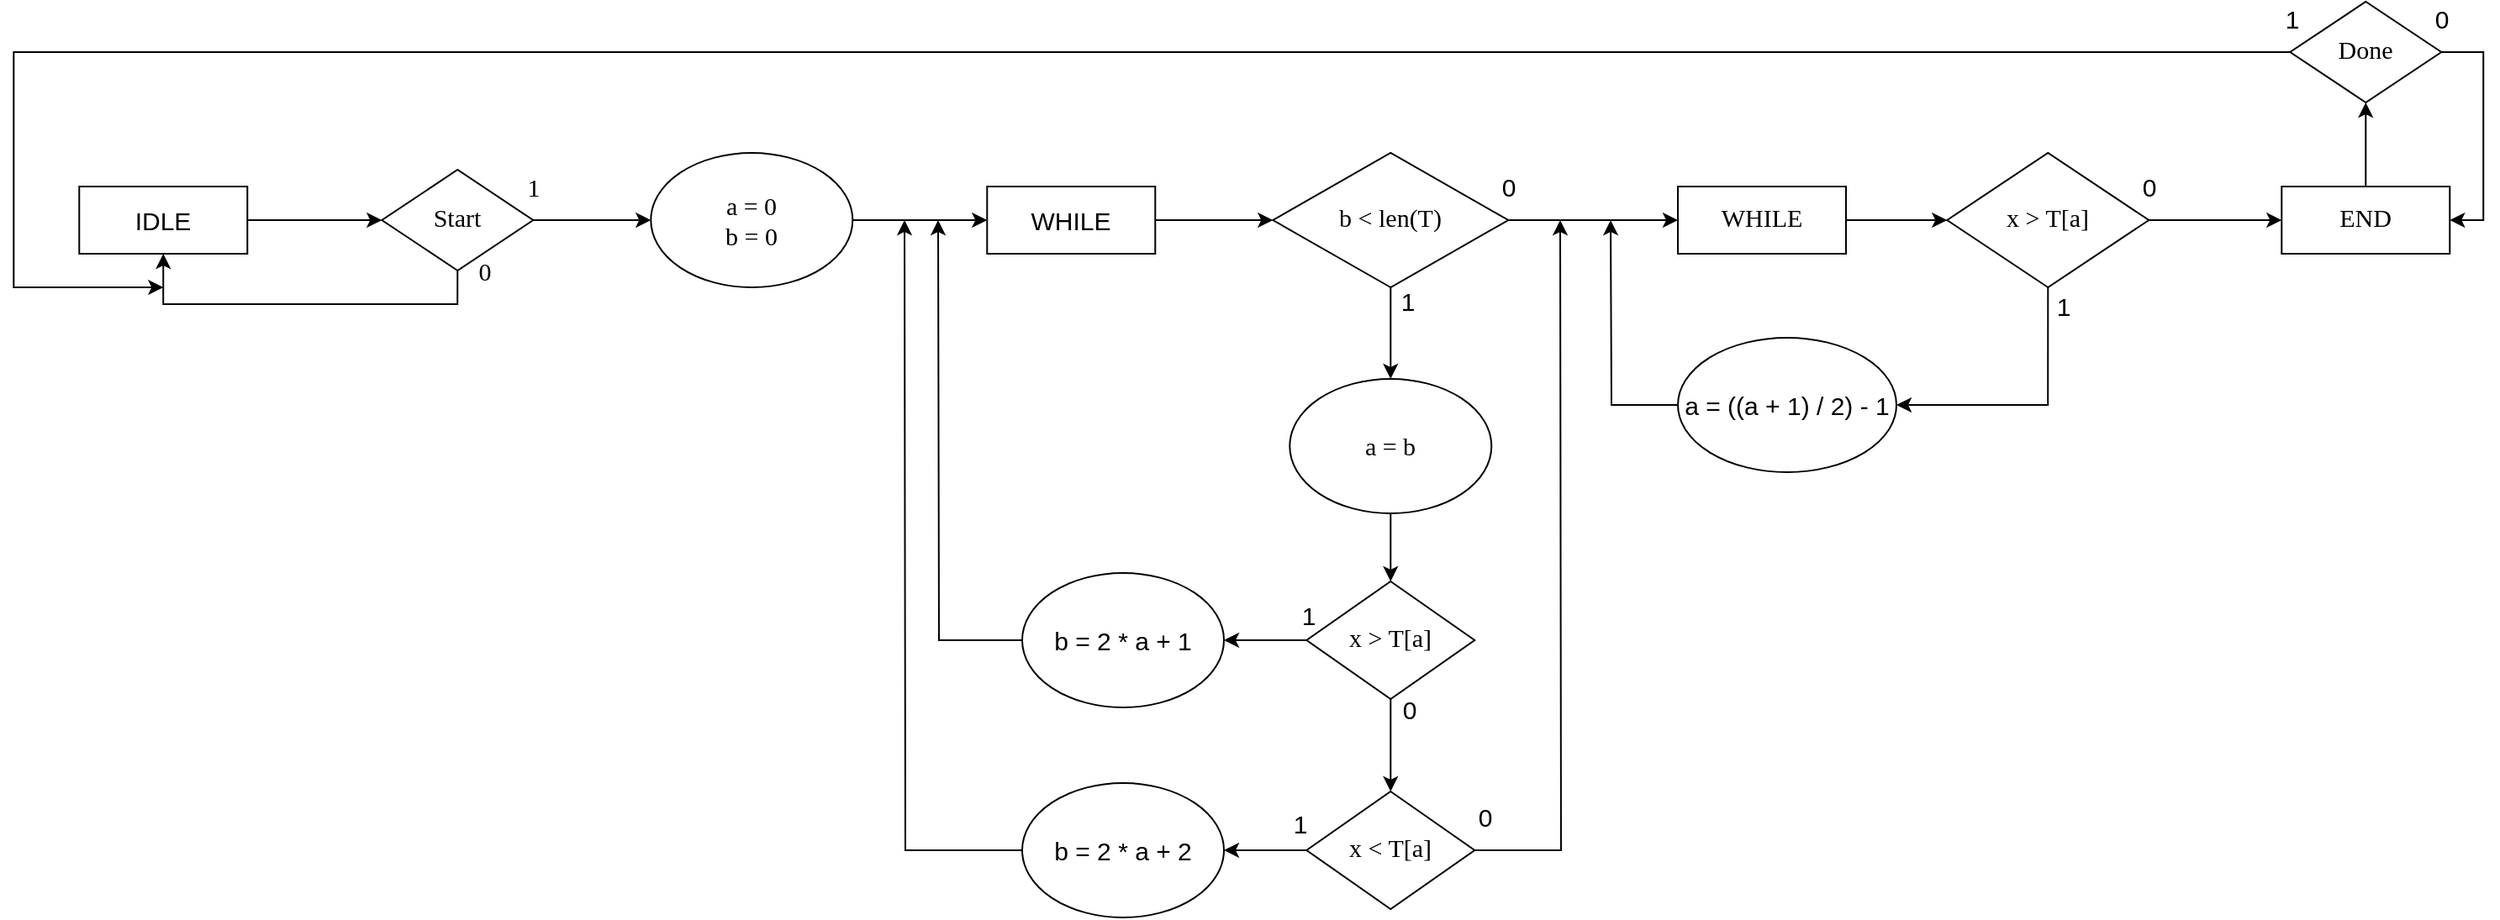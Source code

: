 <mxfile version="24.1.0" type="device">
  <diagram id="C5RBs43oDa-KdzZeNtuy" name="Page-1">
    <mxGraphModel dx="1078" dy="858" grid="1" gridSize="10" guides="1" tooltips="1" connect="1" arrows="1" fold="1" page="1" pageScale="1" pageWidth="827" pageHeight="1169" math="0" shadow="0">
      <root>
        <mxCell id="WIyWlLk6GJQsqaUBKTNV-0" />
        <mxCell id="WIyWlLk6GJQsqaUBKTNV-1" parent="WIyWlLk6GJQsqaUBKTNV-0" />
        <mxCell id="J7TeCA_vyxgj4mMypna1-0" style="edgeStyle=orthogonalEdgeStyle;rounded=0;orthogonalLoop=1;jettySize=auto;html=1;exitX=0;exitY=0.5;exitDx=0;exitDy=0;fontSize=15;fontFamily=Verdana;" parent="WIyWlLk6GJQsqaUBKTNV-1" source="WIyWlLk6GJQsqaUBKTNV-6" target="J7TeCA_vyxgj4mMypna1-5" edge="1">
          <mxGeometry relative="1" as="geometry">
            <mxPoint x="449.14" y="449.579" as="targetPoint" />
          </mxGeometry>
        </mxCell>
        <mxCell id="J7TeCA_vyxgj4mMypna1-1" value="1" style="edgeLabel;html=1;align=center;verticalAlign=middle;resizable=0;points=[];fontSize=15;fontFamily=Verdana;" parent="J7TeCA_vyxgj4mMypna1-0" vertex="1" connectable="0">
          <mxGeometry x="-0.126" y="3" relative="1" as="geometry">
            <mxPoint x="-31" y="-17" as="offset" />
          </mxGeometry>
        </mxCell>
        <mxCell id="J7TeCA_vyxgj4mMypna1-2" style="edgeStyle=orthogonalEdgeStyle;rounded=0;orthogonalLoop=1;jettySize=auto;html=1;exitX=0.5;exitY=0;exitDx=0;exitDy=0;entryX=0.5;entryY=1;entryDx=0;entryDy=0;fontSize=15;fontFamily=Verdana;" parent="WIyWlLk6GJQsqaUBKTNV-1" source="WIyWlLk6GJQsqaUBKTNV-6" target="J7TeCA_vyxgj4mMypna1-11" edge="1">
          <mxGeometry relative="1" as="geometry">
            <mxPoint x="159.14" y="470" as="targetPoint" />
          </mxGeometry>
        </mxCell>
        <mxCell id="J7TeCA_vyxgj4mMypna1-3" value="0" style="edgeLabel;html=1;align=center;verticalAlign=middle;resizable=0;points=[];fontSize=15;fontFamily=Verdana;" parent="J7TeCA_vyxgj4mMypna1-2" vertex="1" connectable="0">
          <mxGeometry x="-0.081" y="1" relative="1" as="geometry">
            <mxPoint x="99" y="-21" as="offset" />
          </mxGeometry>
        </mxCell>
        <mxCell id="WIyWlLk6GJQsqaUBKTNV-6" value="Start" style="rhombus;whiteSpace=wrap;html=1;shadow=0;fontFamily=Verdana;fontSize=15;align=center;strokeWidth=1;spacing=6;spacingTop=-4;gradientColor=none;rounded=0;direction=west;" parent="WIyWlLk6GJQsqaUBKTNV-1" vertex="1">
          <mxGeometry x="289.14" y="420" width="90" height="60" as="geometry" />
        </mxCell>
        <mxCell id="J7TeCA_vyxgj4mMypna1-5" value="&lt;div style=&quot;font-size: 15px;&quot;&gt;a = 0&lt;/div&gt;&lt;div style=&quot;font-size: 15px;&quot;&gt;b = 0&lt;/div&gt;" style="ellipse;whiteSpace=wrap;html=1;fontSize=15;fontFamily=Verdana;" parent="WIyWlLk6GJQsqaUBKTNV-1" vertex="1">
          <mxGeometry x="449.14" y="409.999" width="120" height="80" as="geometry" />
        </mxCell>
        <mxCell id="J7TeCA_vyxgj4mMypna1-9" value="" style="edgeStyle=orthogonalEdgeStyle;rounded=0;orthogonalLoop=1;jettySize=auto;html=1;exitX=1;exitY=0.5;exitDx=0;exitDy=0;entryX=1;entryY=0.5;entryDx=0;entryDy=0;" parent="WIyWlLk6GJQsqaUBKTNV-1" source="J7TeCA_vyxgj4mMypna1-12" target="J7TeCA_vyxgj4mMypna1-13" edge="1">
          <mxGeometry relative="1" as="geometry">
            <mxPoint x="759.14" y="450" as="sourcePoint" />
            <mxPoint x="859.14" y="450" as="targetPoint" />
          </mxGeometry>
        </mxCell>
        <mxCell id="J7TeCA_vyxgj4mMypna1-7" value="" style="edgeStyle=orthogonalEdgeStyle;rounded=0;orthogonalLoop=1;jettySize=auto;html=1;fontSize=15;fontFamily=Verdana;entryX=0;entryY=0.5;entryDx=0;entryDy=0;" parent="WIyWlLk6GJQsqaUBKTNV-1" source="J7TeCA_vyxgj4mMypna1-5" target="J7TeCA_vyxgj4mMypna1-12" edge="1">
          <mxGeometry relative="1" as="geometry">
            <mxPoint x="639.14" y="449.999" as="targetPoint" />
          </mxGeometry>
        </mxCell>
        <mxCell id="J7TeCA_vyxgj4mMypna1-38" style="edgeStyle=orthogonalEdgeStyle;rounded=0;orthogonalLoop=1;jettySize=auto;html=1;exitX=1;exitY=0.5;exitDx=0;exitDy=0;entryX=1;entryY=0.5;entryDx=0;entryDy=0;fontFamily=Helvetica;fontSize=15;fontColor=default;" parent="WIyWlLk6GJQsqaUBKTNV-1" source="J7TeCA_vyxgj4mMypna1-11" target="WIyWlLk6GJQsqaUBKTNV-6" edge="1">
          <mxGeometry relative="1" as="geometry" />
        </mxCell>
        <mxCell id="J7TeCA_vyxgj4mMypna1-11" value="IDLE" style="rounded=0;whiteSpace=wrap;html=1;fontSize=15;" parent="WIyWlLk6GJQsqaUBKTNV-1" vertex="1">
          <mxGeometry x="109.14" y="430" width="100" height="40" as="geometry" />
        </mxCell>
        <mxCell id="J7TeCA_vyxgj4mMypna1-12" value="WHILE" style="rounded=0;whiteSpace=wrap;html=1;fontSize=15;" parent="WIyWlLk6GJQsqaUBKTNV-1" vertex="1">
          <mxGeometry x="649.14" y="430" width="100" height="40" as="geometry" />
        </mxCell>
        <mxCell id="J7TeCA_vyxgj4mMypna1-14" style="edgeStyle=orthogonalEdgeStyle;rounded=0;orthogonalLoop=1;jettySize=auto;html=1;exitX=1;exitY=0.5;exitDx=0;exitDy=0;fontFamily=Helvetica;fontSize=15;fontColor=default;" parent="WIyWlLk6GJQsqaUBKTNV-1" source="J7TeCA_vyxgj4mMypna1-13" edge="1">
          <mxGeometry relative="1" as="geometry">
            <mxPoint x="818.666" y="450.105" as="targetPoint" />
          </mxGeometry>
        </mxCell>
        <mxCell id="J7TeCA_vyxgj4mMypna1-18" value="" style="edgeStyle=orthogonalEdgeStyle;rounded=0;orthogonalLoop=1;jettySize=auto;html=1;fontFamily=Helvetica;fontSize=15;fontColor=default;entryX=0;entryY=0.5;entryDx=0;entryDy=0;" parent="WIyWlLk6GJQsqaUBKTNV-1" source="J7TeCA_vyxgj4mMypna1-13" target="J7TeCA_vyxgj4mMypna1-24" edge="1">
          <mxGeometry relative="1" as="geometry" />
        </mxCell>
        <mxCell id="J7TeCA_vyxgj4mMypna1-22" value="0" style="edgeLabel;html=1;align=center;verticalAlign=middle;resizable=0;points=[];rounded=0;strokeColor=default;fontFamily=Helvetica;fontSize=15;fontColor=default;fillColor=default;" parent="J7TeCA_vyxgj4mMypna1-18" vertex="1" connectable="0">
          <mxGeometry x="0.067" y="3" relative="1" as="geometry">
            <mxPoint x="-54" y="-17" as="offset" />
          </mxGeometry>
        </mxCell>
        <mxCell id="J7TeCA_vyxgj4mMypna1-32" style="edgeStyle=orthogonalEdgeStyle;rounded=0;orthogonalLoop=1;jettySize=auto;html=1;exitX=0.5;exitY=0;exitDx=0;exitDy=0;fontFamily=Helvetica;fontSize=15;fontColor=default;entryX=0.5;entryY=0;entryDx=0;entryDy=0;" parent="WIyWlLk6GJQsqaUBKTNV-1" source="J7TeCA_vyxgj4mMypna1-13" target="f9zR-z-axoseMTDyTrTx-2" edge="1">
          <mxGeometry relative="1" as="geometry">
            <mxPoint x="889" y="520" as="targetPoint" />
          </mxGeometry>
        </mxCell>
        <mxCell id="J7TeCA_vyxgj4mMypna1-51" value="1" style="edgeLabel;html=1;align=center;verticalAlign=middle;resizable=0;points=[];rounded=0;strokeColor=default;fontFamily=Helvetica;fontSize=15;fontColor=default;fillColor=default;" parent="J7TeCA_vyxgj4mMypna1-32" vertex="1" connectable="0">
          <mxGeometry x="-0.141" relative="1" as="geometry">
            <mxPoint x="10" y="-16" as="offset" />
          </mxGeometry>
        </mxCell>
        <mxCell id="J7TeCA_vyxgj4mMypna1-13" value="b &amp;lt; len(T)" style="rhombus;whiteSpace=wrap;html=1;shadow=0;fontFamily=Verdana;fontSize=15;align=center;strokeWidth=1;spacing=6;spacingTop=-4;gradientColor=none;rounded=0;direction=west;" parent="WIyWlLk6GJQsqaUBKTNV-1" vertex="1">
          <mxGeometry x="819.14" y="410" width="140" height="80" as="geometry" />
        </mxCell>
        <mxCell id="J7TeCA_vyxgj4mMypna1-53" style="edgeStyle=orthogonalEdgeStyle;rounded=0;orthogonalLoop=1;jettySize=auto;html=1;exitX=0.5;exitY=0;exitDx=0;exitDy=0;entryX=1;entryY=0.5;entryDx=0;entryDy=0;fontFamily=Helvetica;fontSize=15;fontColor=default;" parent="WIyWlLk6GJQsqaUBKTNV-1" source="J7TeCA_vyxgj4mMypna1-17" target="J7TeCA_vyxgj4mMypna1-52" edge="1">
          <mxGeometry relative="1" as="geometry" />
        </mxCell>
        <mxCell id="J7TeCA_vyxgj4mMypna1-55" value="1" style="edgeLabel;html=1;align=center;verticalAlign=middle;resizable=0;points=[];rounded=0;strokeColor=default;fontFamily=Helvetica;fontSize=15;fontColor=default;fillColor=default;" parent="J7TeCA_vyxgj4mMypna1-53" vertex="1" connectable="0">
          <mxGeometry x="-0.671" y="-1" relative="1" as="geometry">
            <mxPoint x="10" y="-16" as="offset" />
          </mxGeometry>
        </mxCell>
        <mxCell id="J7TeCA_vyxgj4mMypna1-57" style="edgeStyle=orthogonalEdgeStyle;rounded=0;orthogonalLoop=1;jettySize=auto;html=1;exitX=0;exitY=0.5;exitDx=0;exitDy=0;entryX=0;entryY=0.5;entryDx=0;entryDy=0;fontFamily=Helvetica;fontSize=15;fontColor=default;" parent="WIyWlLk6GJQsqaUBKTNV-1" source="J7TeCA_vyxgj4mMypna1-17" target="J7TeCA_vyxgj4mMypna1-56" edge="1">
          <mxGeometry relative="1" as="geometry" />
        </mxCell>
        <mxCell id="J7TeCA_vyxgj4mMypna1-58" value="0" style="edgeLabel;html=1;align=center;verticalAlign=middle;resizable=0;points=[];rounded=0;strokeColor=default;fontFamily=Helvetica;fontSize=15;fontColor=default;fillColor=default;" parent="J7TeCA_vyxgj4mMypna1-57" vertex="1" connectable="0">
          <mxGeometry x="0.193" y="-1" relative="1" as="geometry">
            <mxPoint x="-47" y="-21" as="offset" />
          </mxGeometry>
        </mxCell>
        <mxCell id="J7TeCA_vyxgj4mMypna1-17" value="x &amp;gt; T[a]" style="rhombus;whiteSpace=wrap;html=1;shadow=0;fontFamily=Verdana;fontSize=15;align=center;strokeWidth=1;spacing=6;spacingTop=-4;gradientColor=none;rounded=0;direction=west;" parent="WIyWlLk6GJQsqaUBKTNV-1" vertex="1">
          <mxGeometry x="1220.14" y="410" width="120" height="80" as="geometry" />
        </mxCell>
        <mxCell id="J7TeCA_vyxgj4mMypna1-27" style="edgeStyle=orthogonalEdgeStyle;rounded=0;orthogonalLoop=1;jettySize=auto;html=1;exitX=1;exitY=0.5;exitDx=0;exitDy=0;entryX=1;entryY=0.5;entryDx=0;entryDy=0;fontFamily=Helvetica;fontSize=15;fontColor=default;" parent="WIyWlLk6GJQsqaUBKTNV-1" source="J7TeCA_vyxgj4mMypna1-24" target="J7TeCA_vyxgj4mMypna1-17" edge="1">
          <mxGeometry relative="1" as="geometry" />
        </mxCell>
        <mxCell id="J7TeCA_vyxgj4mMypna1-24" value="WHILE" style="whiteSpace=wrap;html=1;fontSize=15;fontFamily=Verdana;shadow=0;strokeWidth=1;spacing=6;spacingTop=-4;gradientColor=none;rounded=0;" parent="WIyWlLk6GJQsqaUBKTNV-1" vertex="1">
          <mxGeometry x="1060" y="430" width="100" height="40" as="geometry" />
        </mxCell>
        <mxCell id="J7TeCA_vyxgj4mMypna1-34" style="edgeStyle=orthogonalEdgeStyle;rounded=0;orthogonalLoop=1;jettySize=auto;html=1;exitX=0;exitY=0.5;exitDx=0;exitDy=0;fontFamily=Helvetica;fontSize=15;fontColor=default;entryX=1;entryY=0.5;entryDx=0;entryDy=0;" parent="WIyWlLk6GJQsqaUBKTNV-1" source="J7TeCA_vyxgj4mMypna1-29" target="J7TeCA_vyxgj4mMypna1-36" edge="1">
          <mxGeometry relative="1" as="geometry">
            <mxPoint x="820" y="700" as="targetPoint" />
          </mxGeometry>
        </mxCell>
        <mxCell id="J7TeCA_vyxgj4mMypna1-35" value="1" style="edgeLabel;html=1;align=center;verticalAlign=middle;resizable=0;points=[];rounded=0;strokeColor=default;fontFamily=Helvetica;fontSize=15;fontColor=default;fillColor=default;" parent="J7TeCA_vyxgj4mMypna1-34" vertex="1" connectable="0">
          <mxGeometry x="-0.056" y="-3" relative="1" as="geometry">
            <mxPoint x="24" y="-12" as="offset" />
          </mxGeometry>
        </mxCell>
        <mxCell id="J7TeCA_vyxgj4mMypna1-39" style="edgeStyle=orthogonalEdgeStyle;rounded=0;orthogonalLoop=1;jettySize=auto;html=1;exitX=0.5;exitY=1;exitDx=0;exitDy=0;fontFamily=Helvetica;fontSize=15;fontColor=default;entryX=0.5;entryY=0;entryDx=0;entryDy=0;" parent="WIyWlLk6GJQsqaUBKTNV-1" source="J7TeCA_vyxgj4mMypna1-29" target="J7TeCA_vyxgj4mMypna1-31" edge="1">
          <mxGeometry relative="1" as="geometry">
            <mxPoint x="889" y="770" as="targetPoint" />
          </mxGeometry>
        </mxCell>
        <mxCell id="J7TeCA_vyxgj4mMypna1-42" value="0" style="edgeLabel;html=1;align=center;verticalAlign=middle;resizable=0;points=[];rounded=0;strokeColor=default;fontFamily=Helvetica;fontSize=15;fontColor=default;fillColor=default;direction=west;" parent="J7TeCA_vyxgj4mMypna1-39" vertex="1" connectable="0">
          <mxGeometry x="-0.179" y="5" relative="1" as="geometry">
            <mxPoint x="6" y="-17" as="offset" />
          </mxGeometry>
        </mxCell>
        <mxCell id="J7TeCA_vyxgj4mMypna1-29" value="x &amp;gt; T[a]" style="rhombus;whiteSpace=wrap;html=1;fontSize=15;fontFamily=Verdana;shadow=0;strokeWidth=1;spacing=6;spacingTop=-4;gradientColor=none;rounded=0;" parent="WIyWlLk6GJQsqaUBKTNV-1" vertex="1">
          <mxGeometry x="839.14" y="665" width="100" height="70" as="geometry" />
        </mxCell>
        <mxCell id="m8SD6f73-A-WD4mBPLj3-3" value="" style="edgeStyle=orthogonalEdgeStyle;rounded=0;orthogonalLoop=1;jettySize=auto;html=1;" parent="WIyWlLk6GJQsqaUBKTNV-1" source="J7TeCA_vyxgj4mMypna1-31" target="J7TeCA_vyxgj4mMypna1-40" edge="1">
          <mxGeometry relative="1" as="geometry" />
        </mxCell>
        <mxCell id="m8SD6f73-A-WD4mBPLj3-7" style="edgeStyle=orthogonalEdgeStyle;rounded=0;orthogonalLoop=1;jettySize=auto;html=1;exitX=1;exitY=0.5;exitDx=0;exitDy=0;" parent="WIyWlLk6GJQsqaUBKTNV-1" source="J7TeCA_vyxgj4mMypna1-31" edge="1">
          <mxGeometry relative="1" as="geometry">
            <mxPoint x="990" y="450" as="targetPoint" />
          </mxGeometry>
        </mxCell>
        <mxCell id="J7TeCA_vyxgj4mMypna1-31" value="x &amp;lt; T[a]" style="rhombus;whiteSpace=wrap;html=1;fontSize=15;fontFamily=Verdana;shadow=0;strokeWidth=1;spacing=6;spacingTop=-4;gradientColor=none;rounded=0;" parent="WIyWlLk6GJQsqaUBKTNV-1" vertex="1">
          <mxGeometry x="839.14" y="790" width="100" height="70" as="geometry" />
        </mxCell>
        <mxCell id="f9zR-z-axoseMTDyTrTx-1" style="edgeStyle=orthogonalEdgeStyle;rounded=0;orthogonalLoop=1;jettySize=auto;html=1;exitX=0;exitY=0.5;exitDx=0;exitDy=0;" parent="WIyWlLk6GJQsqaUBKTNV-1" source="J7TeCA_vyxgj4mMypna1-36" edge="1">
          <mxGeometry relative="1" as="geometry">
            <mxPoint x="620" y="450" as="targetPoint" />
          </mxGeometry>
        </mxCell>
        <mxCell id="J7TeCA_vyxgj4mMypna1-36" value="b = 2 * a + 1" style="ellipse;whiteSpace=wrap;html=1;rounded=0;strokeColor=default;align=center;verticalAlign=middle;fontFamily=Helvetica;fontSize=15;fontColor=default;fillColor=default;" parent="WIyWlLk6GJQsqaUBKTNV-1" vertex="1">
          <mxGeometry x="670" y="660" width="120" height="80" as="geometry" />
        </mxCell>
        <mxCell id="J7TeCA_vyxgj4mMypna1-66" style="edgeStyle=orthogonalEdgeStyle;rounded=0;orthogonalLoop=1;jettySize=auto;html=1;exitX=0;exitY=0.5;exitDx=0;exitDy=0;fontFamily=Helvetica;fontSize=15;fontColor=default;" parent="WIyWlLk6GJQsqaUBKTNV-1" source="J7TeCA_vyxgj4mMypna1-40" edge="1">
          <mxGeometry relative="1" as="geometry">
            <mxPoint x="600" y="450" as="targetPoint" />
          </mxGeometry>
        </mxCell>
        <mxCell id="J7TeCA_vyxgj4mMypna1-40" value="b = 2 * a + 2" style="ellipse;whiteSpace=wrap;html=1;rounded=0;strokeColor=default;align=center;verticalAlign=middle;fontFamily=Helvetica;fontSize=15;fontColor=default;fillColor=default;" parent="WIyWlLk6GJQsqaUBKTNV-1" vertex="1">
          <mxGeometry x="670" y="785" width="120" height="80" as="geometry" />
        </mxCell>
        <mxCell id="m8SD6f73-A-WD4mBPLj3-6" style="edgeStyle=orthogonalEdgeStyle;rounded=0;orthogonalLoop=1;jettySize=auto;html=1;exitX=0;exitY=0.5;exitDx=0;exitDy=0;" parent="WIyWlLk6GJQsqaUBKTNV-1" source="J7TeCA_vyxgj4mMypna1-52" edge="1">
          <mxGeometry relative="1" as="geometry">
            <mxPoint x="1020" y="450" as="targetPoint" />
          </mxGeometry>
        </mxCell>
        <mxCell id="J7TeCA_vyxgj4mMypna1-52" value="a = ((a + 1) / 2) -&lt;span style=&quot;background-color: initial;&quot;&gt;&amp;nbsp;1&lt;/span&gt;" style="ellipse;whiteSpace=wrap;html=1;rounded=0;strokeColor=default;align=center;verticalAlign=middle;fontFamily=Helvetica;fontSize=15;fontColor=default;fillColor=default;" parent="WIyWlLk6GJQsqaUBKTNV-1" vertex="1">
          <mxGeometry x="1060" y="520" width="130" height="80" as="geometry" />
        </mxCell>
        <mxCell id="J7TeCA_vyxgj4mMypna1-61" style="edgeStyle=orthogonalEdgeStyle;rounded=0;orthogonalLoop=1;jettySize=auto;html=1;exitX=0.5;exitY=0;exitDx=0;exitDy=0;entryX=0.5;entryY=0;entryDx=0;entryDy=0;fontFamily=Helvetica;fontSize=15;fontColor=default;" parent="WIyWlLk6GJQsqaUBKTNV-1" source="J7TeCA_vyxgj4mMypna1-56" target="J7TeCA_vyxgj4mMypna1-60" edge="1">
          <mxGeometry relative="1" as="geometry" />
        </mxCell>
        <mxCell id="J7TeCA_vyxgj4mMypna1-56" value="END" style="whiteSpace=wrap;html=1;fontSize=15;fontFamily=Verdana;shadow=0;strokeWidth=1;spacing=6;spacingTop=-4;gradientColor=none;rounded=0;" parent="WIyWlLk6GJQsqaUBKTNV-1" vertex="1">
          <mxGeometry x="1419.14" y="430" width="100" height="40" as="geometry" />
        </mxCell>
        <mxCell id="J7TeCA_vyxgj4mMypna1-62" style="edgeStyle=orthogonalEdgeStyle;rounded=0;orthogonalLoop=1;jettySize=auto;html=1;exitX=0;exitY=0.5;exitDx=0;exitDy=0;entryX=1;entryY=0.5;entryDx=0;entryDy=0;fontFamily=Helvetica;fontSize=15;fontColor=default;" parent="WIyWlLk6GJQsqaUBKTNV-1" source="J7TeCA_vyxgj4mMypna1-60" target="J7TeCA_vyxgj4mMypna1-56" edge="1">
          <mxGeometry relative="1" as="geometry" />
        </mxCell>
        <mxCell id="J7TeCA_vyxgj4mMypna1-63" value="0" style="edgeLabel;html=1;align=center;verticalAlign=middle;resizable=0;points=[];rounded=0;strokeColor=default;fontFamily=Helvetica;fontSize=15;fontColor=default;fillColor=default;" parent="J7TeCA_vyxgj4mMypna1-62" vertex="1" connectable="0">
          <mxGeometry x="-0.066" y="-1" relative="1" as="geometry">
            <mxPoint x="-24" y="-63" as="offset" />
          </mxGeometry>
        </mxCell>
        <mxCell id="J7TeCA_vyxgj4mMypna1-64" style="edgeStyle=orthogonalEdgeStyle;rounded=0;orthogonalLoop=1;jettySize=auto;html=1;exitX=1;exitY=0.5;exitDx=0;exitDy=0;fontFamily=Helvetica;fontSize=15;fontColor=default;" parent="WIyWlLk6GJQsqaUBKTNV-1" source="J7TeCA_vyxgj4mMypna1-60" edge="1">
          <mxGeometry relative="1" as="geometry">
            <mxPoint x="159.14" y="490" as="targetPoint" />
            <Array as="points">
              <mxPoint x="70.14" y="350" />
              <mxPoint x="70.14" y="490" />
            </Array>
          </mxGeometry>
        </mxCell>
        <mxCell id="J7TeCA_vyxgj4mMypna1-65" value="1" style="edgeLabel;html=1;align=center;verticalAlign=middle;resizable=0;points=[];rounded=0;strokeColor=default;fontFamily=Helvetica;fontSize=15;fontColor=default;fillColor=default;" parent="J7TeCA_vyxgj4mMypna1-64" vertex="1" connectable="0">
          <mxGeometry x="-0.076" y="3" relative="1" as="geometry">
            <mxPoint x="732" y="-23" as="offset" />
          </mxGeometry>
        </mxCell>
        <mxCell id="J7TeCA_vyxgj4mMypna1-60" value="Done" style="rhombus;whiteSpace=wrap;html=1;shadow=0;fontFamily=Verdana;fontSize=15;align=center;strokeWidth=1;spacing=6;spacingTop=-4;gradientColor=none;rounded=0;direction=west;" parent="WIyWlLk6GJQsqaUBKTNV-1" vertex="1">
          <mxGeometry x="1424.14" y="320" width="90" height="60" as="geometry" />
        </mxCell>
        <mxCell id="m8SD6f73-A-WD4mBPLj3-5" value="1" style="edgeLabel;html=1;align=center;verticalAlign=middle;resizable=0;points=[];rounded=0;strokeColor=default;fontFamily=Helvetica;fontSize=15;fontColor=default;fillColor=default;" parent="WIyWlLk6GJQsqaUBKTNV-1" vertex="1" connectable="0">
          <mxGeometry x="840.001" y="685" as="geometry">
            <mxPoint x="-5" y="124" as="offset" />
          </mxGeometry>
        </mxCell>
        <mxCell id="m8SD6f73-A-WD4mBPLj3-9" value="0" style="edgeLabel;html=1;align=center;verticalAlign=middle;resizable=0;points=[];rounded=0;strokeColor=default;fontFamily=Helvetica;fontSize=15;fontColor=default;fillColor=default;direction=west;" parent="WIyWlLk6GJQsqaUBKTNV-1" vertex="1" connectable="0">
          <mxGeometry x="910.14" y="750.003" as="geometry">
            <mxPoint x="35" y="55" as="offset" />
          </mxGeometry>
        </mxCell>
        <mxCell id="f9zR-z-axoseMTDyTrTx-3" style="edgeStyle=orthogonalEdgeStyle;rounded=0;orthogonalLoop=1;jettySize=auto;html=1;exitX=0.5;exitY=1;exitDx=0;exitDy=0;entryX=0.5;entryY=0;entryDx=0;entryDy=0;" parent="WIyWlLk6GJQsqaUBKTNV-1" source="f9zR-z-axoseMTDyTrTx-2" target="J7TeCA_vyxgj4mMypna1-29" edge="1">
          <mxGeometry relative="1" as="geometry" />
        </mxCell>
        <mxCell id="f9zR-z-axoseMTDyTrTx-2" value="&lt;div style=&quot;font-size: 15px;&quot;&gt;a = b&lt;/div&gt;" style="ellipse;whiteSpace=wrap;html=1;fontSize=15;fontFamily=Verdana;" parent="WIyWlLk6GJQsqaUBKTNV-1" vertex="1">
          <mxGeometry x="829.14" y="544.499" width="120" height="80" as="geometry" />
        </mxCell>
      </root>
    </mxGraphModel>
  </diagram>
</mxfile>
